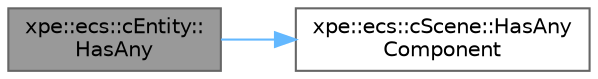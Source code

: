 digraph "xpe::ecs::cEntity::HasAny"
{
 // LATEX_PDF_SIZE
  bgcolor="transparent";
  edge [fontname=Helvetica,fontsize=10,labelfontname=Helvetica,labelfontsize=10];
  node [fontname=Helvetica,fontsize=10,shape=box,height=0.2,width=0.4];
  rankdir="LR";
  Node1 [id="Node000001",label="xpe::ecs::cEntity::\lHasAny",height=0.2,width=0.4,color="gray40", fillcolor="grey60", style="filled", fontcolor="black",tooltip=" "];
  Node1 -> Node2 [id="edge2_Node000001_Node000002",color="steelblue1",style="solid",tooltip=" "];
  Node2 [id="Node000002",label="xpe::ecs::cScene::HasAny\lComponent",height=0.2,width=0.4,color="grey40", fillcolor="white", style="filled",URL="$classxpe_1_1ecs_1_1c_scene.html#af8dda2e288dfd0505ee3d7bc545f8d85",tooltip=" "];
}
